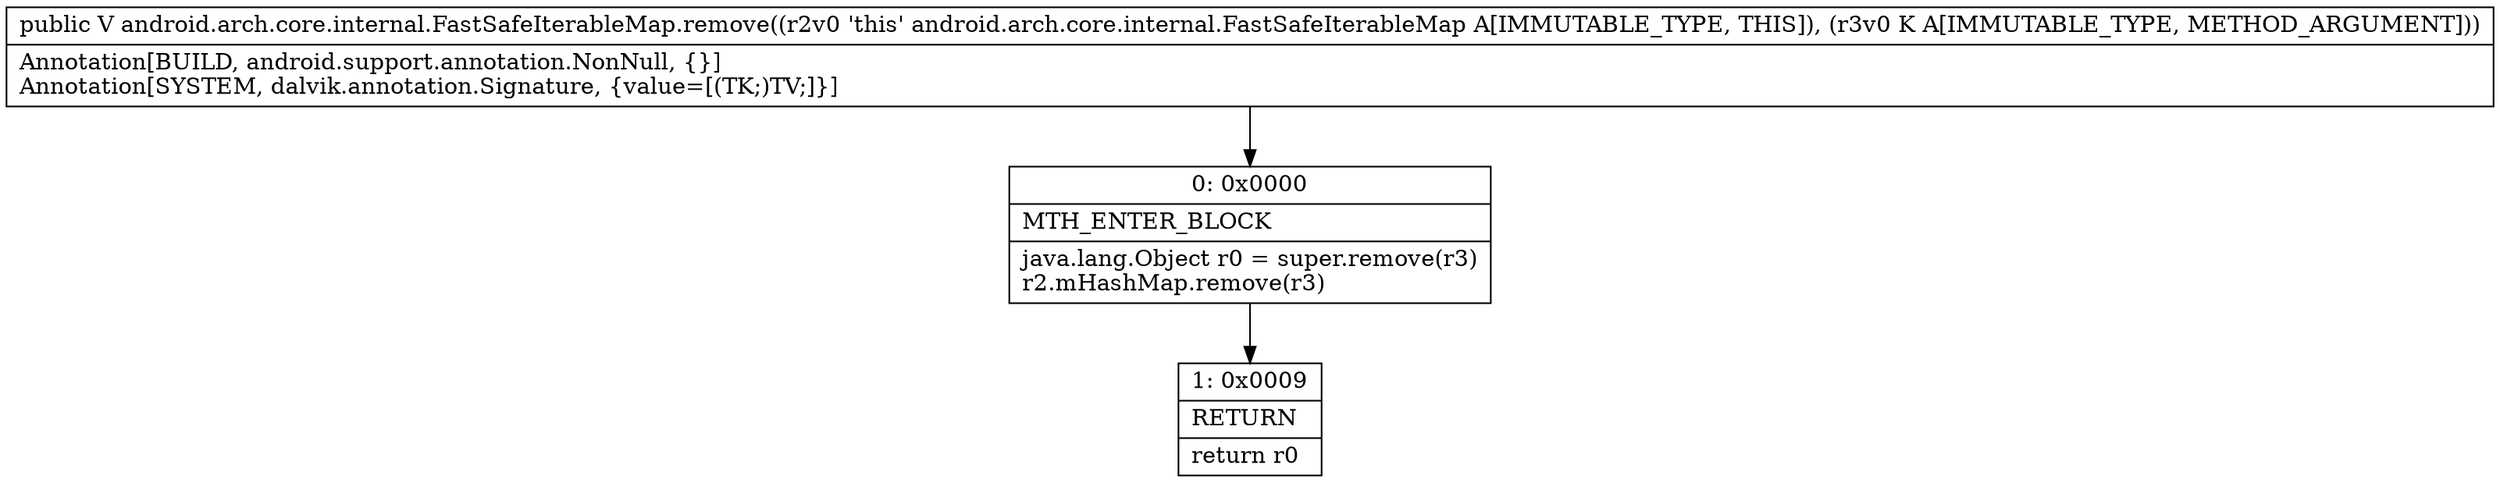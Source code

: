 digraph "CFG forandroid.arch.core.internal.FastSafeIterableMap.remove(Ljava\/lang\/Object;)Ljava\/lang\/Object;" {
Node_0 [shape=record,label="{0\:\ 0x0000|MTH_ENTER_BLOCK\l|java.lang.Object r0 = super.remove(r3)\lr2.mHashMap.remove(r3)\l}"];
Node_1 [shape=record,label="{1\:\ 0x0009|RETURN\l|return r0\l}"];
MethodNode[shape=record,label="{public V android.arch.core.internal.FastSafeIterableMap.remove((r2v0 'this' android.arch.core.internal.FastSafeIterableMap A[IMMUTABLE_TYPE, THIS]), (r3v0 K A[IMMUTABLE_TYPE, METHOD_ARGUMENT]))  | Annotation[BUILD, android.support.annotation.NonNull, \{\}]\lAnnotation[SYSTEM, dalvik.annotation.Signature, \{value=[(TK;)TV;]\}]\l}"];
MethodNode -> Node_0;
Node_0 -> Node_1;
}

